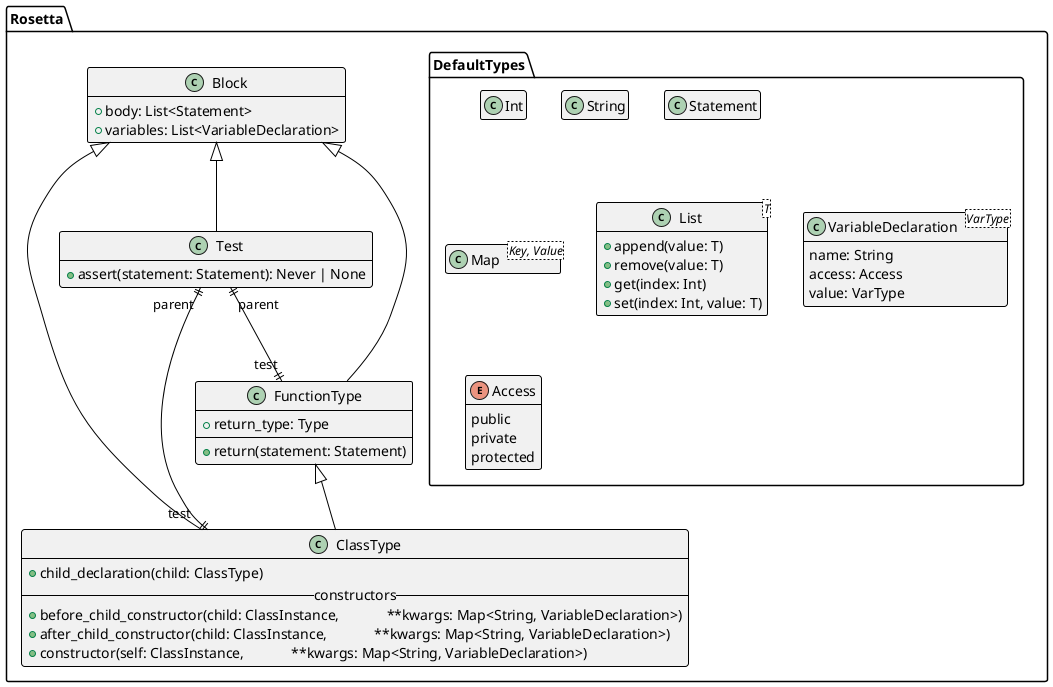 @startuml AST
hide empty members

skinparam {
    shadowing false
}


skinparam CircledCharacter {
    FontSize 10
    FontName Arial
}


skinparam Class {
    BorderColor black
    BorderThickness 1
    ArrowColor black
}


package Rosetta {
    package DefaultTypes {
        class Int
        class String
        class Statement
        class Map<Key, Value>


        class List<T> {
            + append(value: T)
            + remove(value: T)
            + get(index: Int)
            + set(index: Int, value: T)
        }


        class VariableDeclaration<VarType> {
            name: String
            access: Access
            value: VarType
        }


        enum Access {
            public
            private
            protected
        }
    }


    class Block {
        + body: List<Statement>
        + variables: List<VariableDeclaration>
    }


    class FunctionType {
        + return_type: Type
        ---
        + return(statement: Statement)
    }


    class ClassType {
        + child_declaration(child: ClassType)
        -- constructors --
        + before_child_constructor(child: ClassInstance, \
            **kwargs: Map<String, VariableDeclaration>)
        + after_child_constructor(child: ClassInstance, \
            **kwargs: Map<String, VariableDeclaration>)
        + constructor(self: ClassInstance, \
            **kwargs: Map<String, VariableDeclaration>)
    }


    class Test {
        + assert(statement: Statement): Never | None
    }


    Block <|-- FunctionType
    Block <|-- ClassType
    Block <|-- Test

    FunctionType <|-- ClassType

    Test "parent" ||--|| "test" FunctionType
    Test "parent" ||--|| "test" ClassType
}
@enduml
